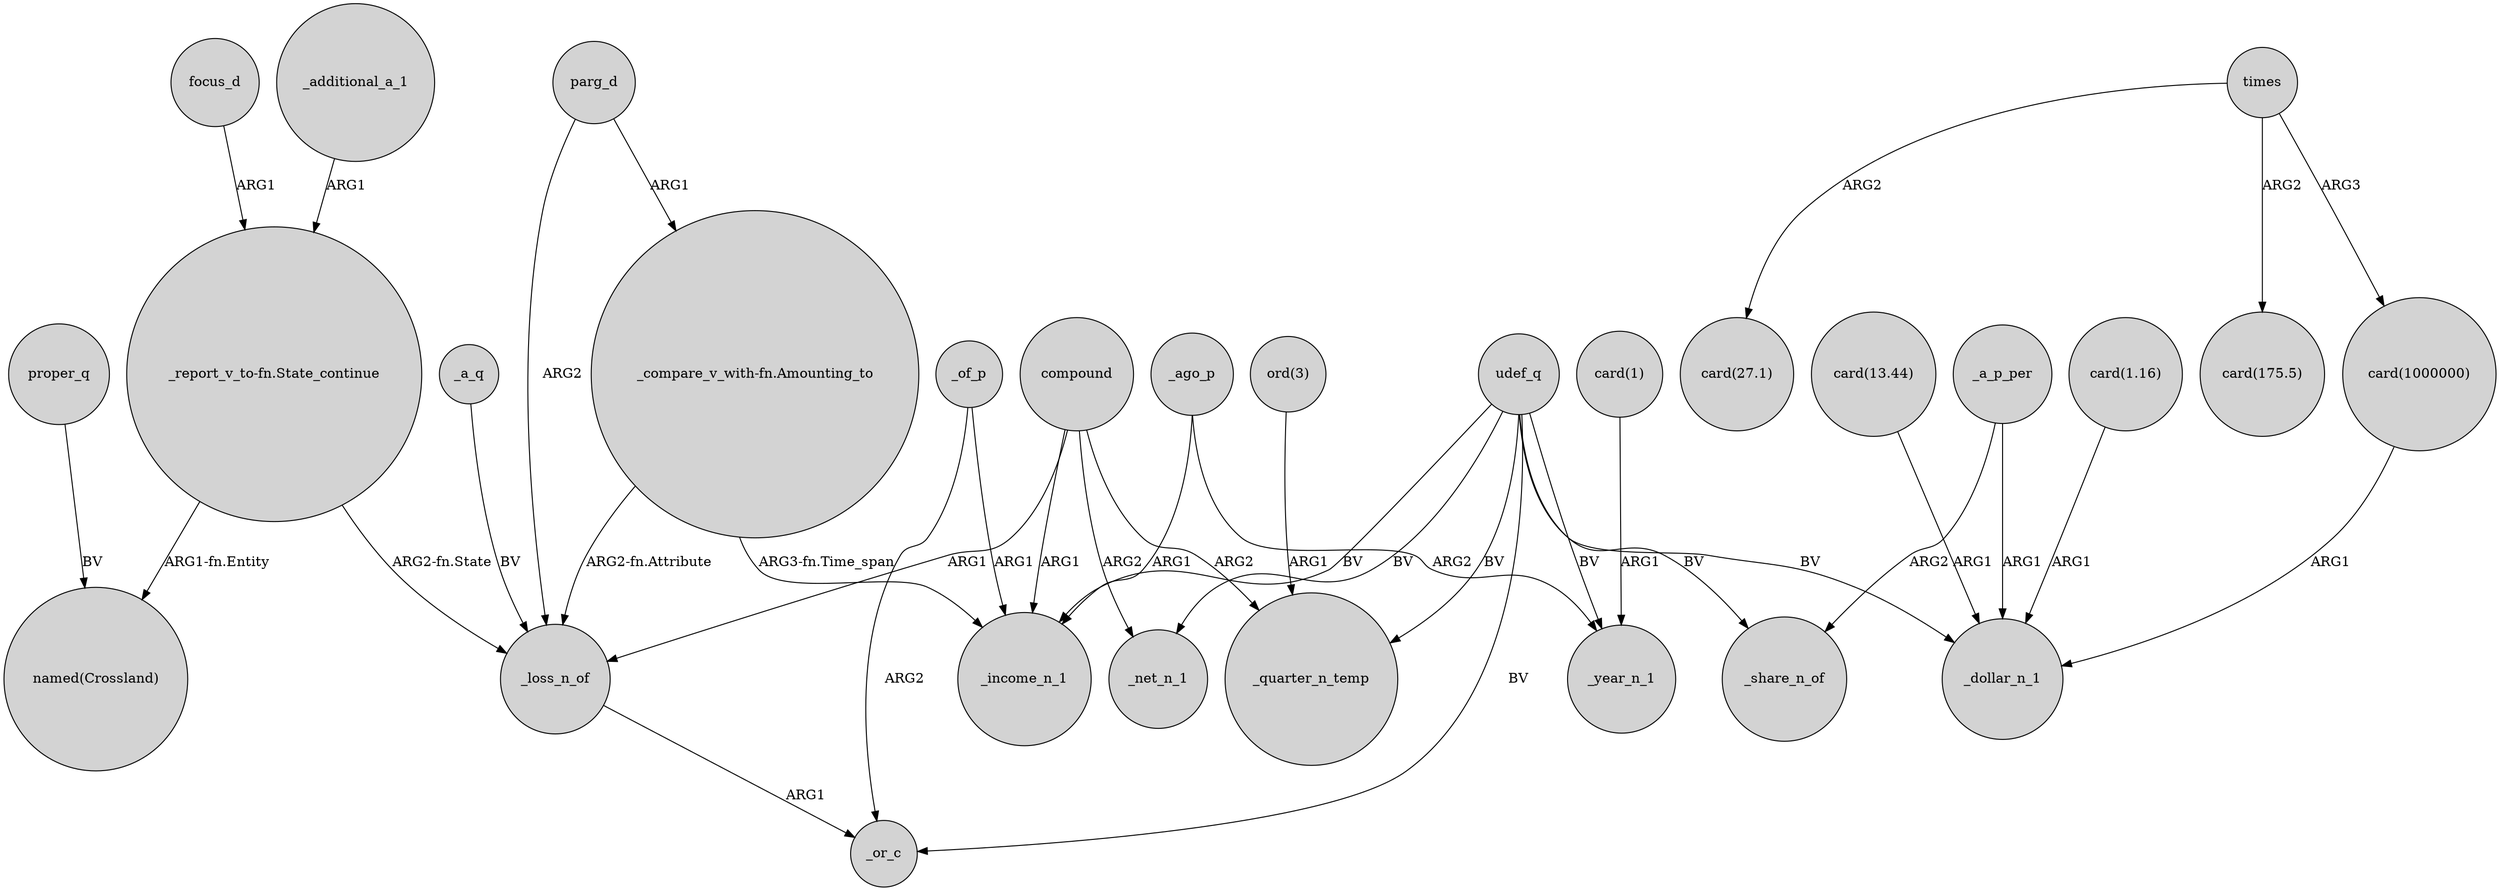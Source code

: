 digraph {
	node [shape=circle style=filled]
	_a_q -> _loss_n_of [label=BV]
	parg_d -> _loss_n_of [label=ARG2]
	compound -> _net_n_1 [label=ARG2]
	"ord(3)" -> _quarter_n_temp [label=ARG1]
	"card(1)" -> _year_n_1 [label=ARG1]
	udef_q -> _income_n_1 [label=BV]
	times -> "card(1000000)" [label=ARG3]
	_of_p -> _income_n_1 [label=ARG1]
	times -> "card(175.5)" [label=ARG2]
	times -> "card(27.1)" [label=ARG2]
	_additional_a_1 -> "_report_v_to-fn.State_continue" [label=ARG1]
	udef_q -> _or_c [label=BV]
	compound -> _loss_n_of [label=ARG1]
	compound -> _income_n_1 [label=ARG1]
	compound -> _quarter_n_temp [label=ARG2]
	_a_p_per -> _share_n_of [label=ARG2]
	"card(13.44)" -> _dollar_n_1 [label=ARG1]
	udef_q -> _share_n_of [label=BV]
	udef_q -> _net_n_1 [label=BV]
	udef_q -> _dollar_n_1 [label=BV]
	"_report_v_to-fn.State_continue" -> _loss_n_of [label="ARG2-fn.State"]
	proper_q -> "named(Crossland)" [label=BV]
	"card(1000000)" -> _dollar_n_1 [label=ARG1]
	_ago_p -> _income_n_1 [label=ARG1]
	focus_d -> "_report_v_to-fn.State_continue" [label=ARG1]
	_a_p_per -> _dollar_n_1 [label=ARG1]
	udef_q -> _quarter_n_temp [label=BV]
	_ago_p -> _year_n_1 [label=ARG2]
	_loss_n_of -> _or_c [label=ARG1]
	"card(1.16)" -> _dollar_n_1 [label=ARG1]
	udef_q -> _year_n_1 [label=BV]
	_of_p -> _or_c [label=ARG2]
	"_report_v_to-fn.State_continue" -> "named(Crossland)" [label="ARG1-fn.Entity"]
	parg_d -> "_compare_v_with-fn.Amounting_to" [label=ARG1]
	"_compare_v_with-fn.Amounting_to" -> _income_n_1 [label="ARG3-fn.Time_span"]
	"_compare_v_with-fn.Amounting_to" -> _loss_n_of [label="ARG2-fn.Attribute"]
}
